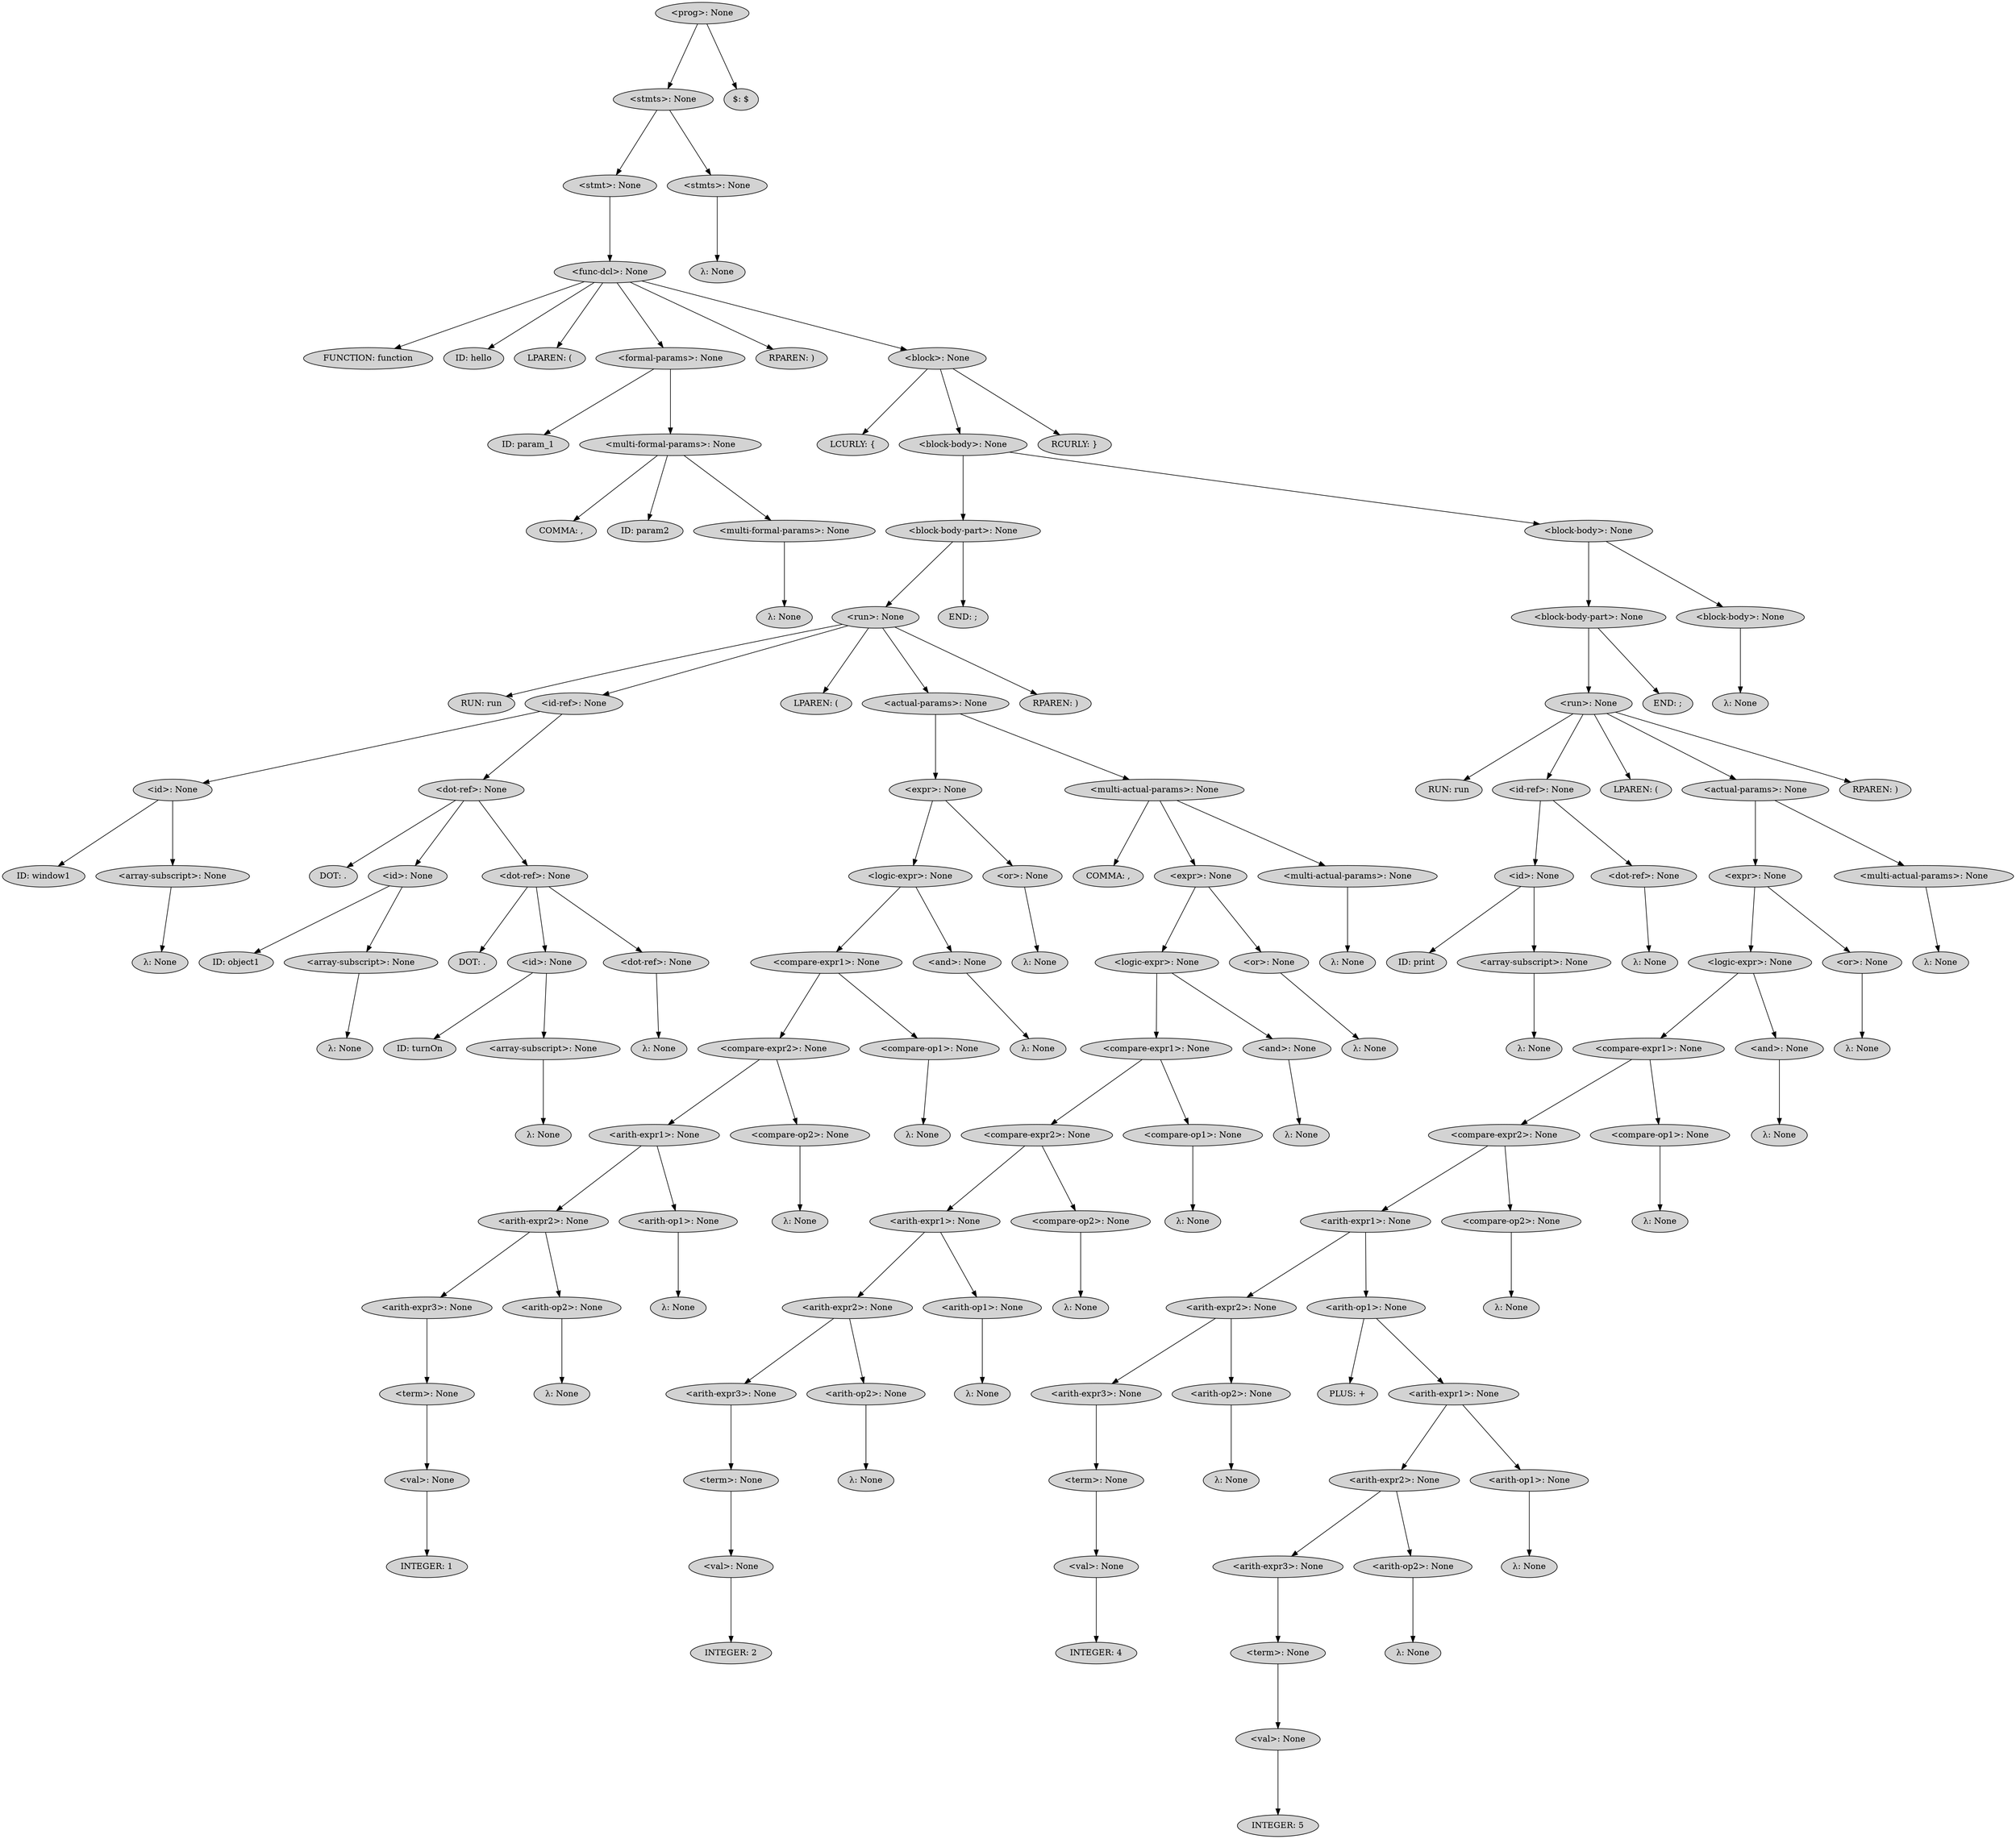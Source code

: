 digraph G {
	graph [ranksep=1.5 ratio=fill]
	node [style=filled]
	overlap=false
	8223848 [label="<prog>: None"]
	2667751 [label="<stmts>: None"]
	8223848 -> 2667751
	2748973 [label="<stmt>: None"]
	2667751 -> 2748973
	9819146 [label="<func-dcl>: None"]
	2748973 -> 9819146
	1321764 [label="FUNCTION: function"]
	9819146 -> 1321764
	9635740 [label="ID: hello"]
	9819146 -> 9635740
	5316695 [label="LPAREN: ("]
	9819146 -> 5316695
	6277453 [label="<formal-params>: None"]
	9819146 -> 6277453
	3754639 [label="ID: param_1"]
	6277453 -> 3754639
	3189237 [label="<multi-formal-params>: None"]
	6277453 -> 3189237
	9537137 [label="COMMA: ,"]
	3189237 -> 9537137
	3373482 [label="ID: param2"]
	3189237 -> 3373482
	2737147 [label="<multi-formal-params>: None"]
	3189237 -> 2737147
	7869532 [label="λ: None"]
	2737147 -> 7869532
	8440109 [label="RPAREN: )"]
	9819146 -> 8440109
	2761423 [label="<block>: None"]
	9819146 -> 2761423
	8522846 [label="LCURLY: {"]
	2761423 -> 8522846
	7075055 [label="<block-body>: None"]
	2761423 -> 7075055
	5946853 [label="<block-body-part>: None"]
	7075055 -> 5946853
	3603277 [label="<run>: None"]
	5946853 -> 3603277
	897784 [label="RUN: run"]
	3603277 -> 897784
	3496295 [label="<id-ref>: None"]
	3603277 -> 3496295
	3530210 [label="<id>: None"]
	3496295 -> 3530210
	1212762 [label="ID: window1"]
	3530210 -> 1212762
	7183613 [label="<array-subscript>: None"]
	3530210 -> 7183613
	8113091 [label="λ: None"]
	7183613 -> 8113091
	5021257 [label="<dot-ref>: None"]
	3496295 -> 5021257
	11370 [label="DOT: ."]
	5021257 -> 11370
	850748 [label="<id>: None"]
	5021257 -> 850748
	527173 [label="ID: object1"]
	850748 -> 527173
	163456 [label="<array-subscript>: None"]
	850748 -> 163456
	1264396 [label="λ: None"]
	163456 -> 1264396
	1213524 [label="<dot-ref>: None"]
	5021257 -> 1213524
	120095 [label="DOT: ."]
	1213524 -> 120095
	6744847 [label="<id>: None"]
	1213524 -> 6744847
	527092 [label="ID: turnOn"]
	6744847 -> 527092
	7918188 [label="<array-subscript>: None"]
	6744847 -> 7918188
	2763227 [label="λ: None"]
	7918188 -> 2763227
	6379721 [label="<dot-ref>: None"]
	1213524 -> 6379721
	8750925 [label="λ: None"]
	6379721 -> 8750925
	5311296 [label="LPAREN: ("]
	3603277 -> 5311296
	6510222 [label="<actual-params>: None"]
	3603277 -> 6510222
	3509093 [label="<expr>: None"]
	6510222 -> 3509093
	4954352 [label="<logic-expr>: None"]
	3509093 -> 4954352
	6692863 [label="<compare-expr1>: None"]
	4954352 -> 6692863
	1963762 [label="<compare-expr2>: None"]
	6692863 -> 1963762
	9464247 [label="<arith-expr1>: None"]
	1963762 -> 9464247
	6312033 [label="<arith-expr2>: None"]
	9464247 -> 6312033
	6032785 [label="<arith-expr3>: None"]
	6312033 -> 6032785
	8632110 [label="<term>: None"]
	6032785 -> 8632110
	8167611 [label="<val>: None"]
	8632110 -> 8167611
	912079 [label="INTEGER: 1"]
	8167611 -> 912079
	3109433 [label="<arith-op2>: None"]
	6312033 -> 3109433
	7713418 [label="λ: None"]
	3109433 -> 7713418
	3919358 [label="<arith-op1>: None"]
	9464247 -> 3919358
	9146094 [label="λ: None"]
	3919358 -> 9146094
	3579591 [label="<compare-op2>: None"]
	1963762 -> 3579591
	4370559 [label="λ: None"]
	3579591 -> 4370559
	7050948 [label="<compare-op1>: None"]
	6692863 -> 7050948
	5112168 [label="λ: None"]
	7050948 -> 5112168
	2910370 [label="<and>: None"]
	4954352 -> 2910370
	6920636 [label="λ: None"]
	2910370 -> 6920636
	4666905 [label="<or>: None"]
	3509093 -> 4666905
	9093775 [label="λ: None"]
	4666905 -> 9093775
	1928630 [label="<multi-actual-params>: None"]
	6510222 -> 1928630
	2883080 [label="COMMA: ,"]
	1928630 -> 2883080
	742614 [label="<expr>: None"]
	1928630 -> 742614
	4825639 [label="<logic-expr>: None"]
	742614 -> 4825639
	4890031 [label="<compare-expr1>: None"]
	4825639 -> 4890031
	8677262 [label="<compare-expr2>: None"]
	4890031 -> 8677262
	1776184 [label="<arith-expr1>: None"]
	8677262 -> 1776184
	9253195 [label="<arith-expr2>: None"]
	1776184 -> 9253195
	6287150 [label="<arith-expr3>: None"]
	9253195 -> 6287150
	4398000 [label="<term>: None"]
	6287150 -> 4398000
	1857131 [label="<val>: None"]
	4398000 -> 1857131
	4679389 [label="INTEGER: 2"]
	1857131 -> 4679389
	1269924 [label="<arith-op2>: None"]
	9253195 -> 1269924
	793538 [label="λ: None"]
	1269924 -> 793538
	4660727 [label="<arith-op1>: None"]
	1776184 -> 4660727
	7700918 [label="λ: None"]
	4660727 -> 7700918
	9390789 [label="<compare-op2>: None"]
	8677262 -> 9390789
	6878528 [label="λ: None"]
	9390789 -> 6878528
	2835321 [label="<compare-op1>: None"]
	4890031 -> 2835321
	458625 [label="λ: None"]
	2835321 -> 458625
	9719933 [label="<and>: None"]
	4825639 -> 9719933
	2102621 [label="λ: None"]
	9719933 -> 2102621
	1034841 [label="<or>: None"]
	742614 -> 1034841
	7241658 [label="λ: None"]
	1034841 -> 7241658
	7151778 [label="<multi-actual-params>: None"]
	1928630 -> 7151778
	1742323 [label="λ: None"]
	7151778 -> 1742323
	2177947 [label="RPAREN: )"]
	3603277 -> 2177947
	6830650 [label="END: ;"]
	5946853 -> 6830650
	1891588 [label="<block-body>: None"]
	7075055 -> 1891588
	9456470 [label="<block-body-part>: None"]
	1891588 -> 9456470
	5261044 [label="<run>: None"]
	9456470 -> 5261044
	7128061 [label="RUN: run"]
	5261044 -> 7128061
	7412080 [label="<id-ref>: None"]
	5261044 -> 7412080
	369366 [label="<id>: None"]
	7412080 -> 369366
	3474437 [label="ID: print"]
	369366 -> 3474437
	8615462 [label="<array-subscript>: None"]
	369366 -> 8615462
	6752909 [label="λ: None"]
	8615462 -> 6752909
	2874914 [label="<dot-ref>: None"]
	7412080 -> 2874914
	5387209 [label="λ: None"]
	2874914 -> 5387209
	8924869 [label="LPAREN: ("]
	5261044 -> 8924869
	8992997 [label="<actual-params>: None"]
	5261044 -> 8992997
	7654119 [label="<expr>: None"]
	8992997 -> 7654119
	4251476 [label="<logic-expr>: None"]
	7654119 -> 4251476
	4861225 [label="<compare-expr1>: None"]
	4251476 -> 4861225
	6746503 [label="<compare-expr2>: None"]
	4861225 -> 6746503
	669272 [label="<arith-expr1>: None"]
	6746503 -> 669272
	4599950 [label="<arith-expr2>: None"]
	669272 -> 4599950
	8563910 [label="<arith-expr3>: None"]
	4599950 -> 8563910
	978824 [label="<term>: None"]
	8563910 -> 978824
	4455685 [label="<val>: None"]
	978824 -> 4455685
	8809997 [label="INTEGER: 4"]
	4455685 -> 8809997
	3126373 [label="<arith-op2>: None"]
	4599950 -> 3126373
	8193710 [label="λ: None"]
	3126373 -> 8193710
	4925777 [label="<arith-op1>: None"]
	669272 -> 4925777
	4362842 [label="PLUS: +"]
	4925777 -> 4362842
	3132275 [label="<arith-expr1>: None"]
	4925777 -> 3132275
	2287756 [label="<arith-expr2>: None"]
	3132275 -> 2287756
	3631265 [label="<arith-expr3>: None"]
	2287756 -> 3631265
	7470074 [label="<term>: None"]
	3631265 -> 7470074
	6834309 [label="<val>: None"]
	7470074 -> 6834309
	5649789 [label="INTEGER: 5"]
	6834309 -> 5649789
	8673230 [label="<arith-op2>: None"]
	2287756 -> 8673230
	3871233 [label="λ: None"]
	8673230 -> 3871233
	8850688 [label="<arith-op1>: None"]
	3132275 -> 8850688
	1594372 [label="λ: None"]
	8850688 -> 1594372
	9881133 [label="<compare-op2>: None"]
	6746503 -> 9881133
	3327984 [label="λ: None"]
	9881133 -> 3327984
	9494956 [label="<compare-op1>: None"]
	4861225 -> 9494956
	9118188 [label="λ: None"]
	9494956 -> 9118188
	8143883 [label="<and>: None"]
	4251476 -> 8143883
	1420433 [label="λ: None"]
	8143883 -> 1420433
	8347147 [label="<or>: None"]
	7654119 -> 8347147
	1492221 [label="λ: None"]
	8347147 -> 1492221
	571864 [label="<multi-actual-params>: None"]
	8992997 -> 571864
	2920007 [label="λ: None"]
	571864 -> 2920007
	3348275 [label="RPAREN: )"]
	5261044 -> 3348275
	2254923 [label="END: ;"]
	9456470 -> 2254923
	5788779 [label="<block-body>: None"]
	1891588 -> 5788779
	4651504 [label="λ: None"]
	5788779 -> 4651504
	7322397 [label="RCURLY: }"]
	2761423 -> 7322397
	4575962 [label="<stmts>: None"]
	2667751 -> 4575962
	6271795 [label="λ: None"]
	4575962 -> 6271795
	7536770 [label="$: $"]
	8223848 -> 7536770
}
